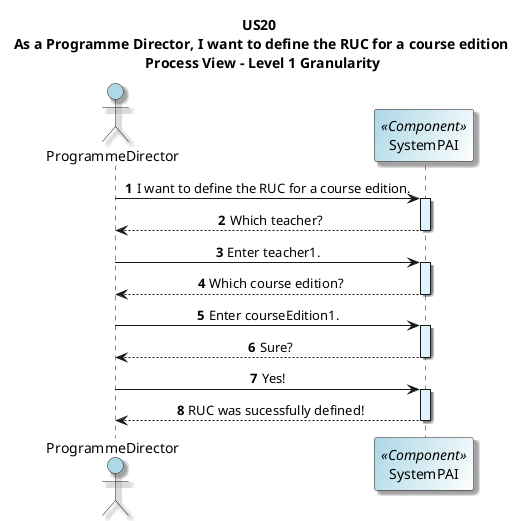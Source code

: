 @startuml

title US20 \n As a Programme Director, I want to define the RUC for a course edition \n Process View - Level 1 Granularity

skinparam titleFontName "Verdana"
skinparam defaultFontName "Verdana"
skinparam defaultTextAlignment center
skinparam shadowing true
skinparam actorBackgroundColor #lightblue
skinparam participantBackgroundColor #lightblue/white
autonumber

actor ProgrammeDirector as PD
participant "SystemPAI" as System <<Component>>

PD -> System: I want to define the RUC for a course edition.
activate System #E1F5FE

System --> PD: Which teacher?
deactivate System

PD -> System: Enter teacher1.
activate System #E1F5FE

System --> PD: Which course edition?
deactivate System

PD -> System: Enter courseEdition1.
activate System #E1F5FE

System --> PD: Sure?
deactivate System

PD -> System: Yes!
activate System #E1F5FE

System --> PD: RUC was sucessfully defined!
deactivate System
@enduml